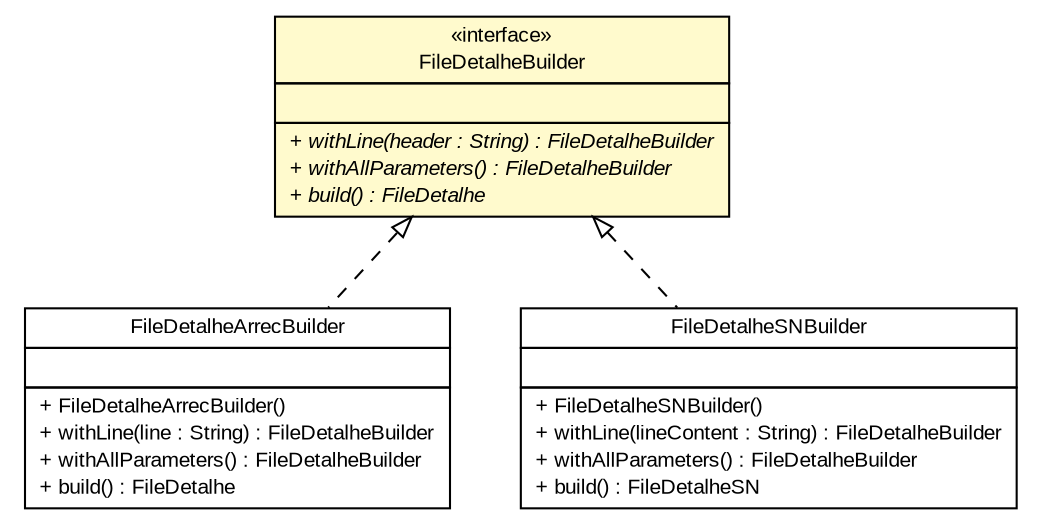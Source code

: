 #!/usr/local/bin/dot
#
# Class diagram 
# Generated by UMLGraph version R5_6 (http://www.umlgraph.org/)
#

digraph G {
	edge [fontname="arial",fontsize=10,labelfontname="arial",labelfontsize=10];
	node [fontname="arial",fontsize=10,shape=plaintext];
	nodesep=0.25;
	ranksep=0.5;
	// br.gov.to.sefaz.arr.processamento.domain.detalhe.arrecadacao.builder.FileDetalheArrecBuilder
	c381044 [label=<<table title="br.gov.to.sefaz.arr.processamento.domain.detalhe.arrecadacao.builder.FileDetalheArrecBuilder" border="0" cellborder="1" cellspacing="0" cellpadding="2" port="p" href="./arrecadacao/builder/FileDetalheArrecBuilder.html">
		<tr><td><table border="0" cellspacing="0" cellpadding="1">
<tr><td align="center" balign="center"> FileDetalheArrecBuilder </td></tr>
		</table></td></tr>
		<tr><td><table border="0" cellspacing="0" cellpadding="1">
<tr><td align="left" balign="left">  </td></tr>
		</table></td></tr>
		<tr><td><table border="0" cellspacing="0" cellpadding="1">
<tr><td align="left" balign="left"> + FileDetalheArrecBuilder() </td></tr>
<tr><td align="left" balign="left"> + withLine(line : String) : FileDetalheBuilder </td></tr>
<tr><td align="left" balign="left"> + withAllParameters() : FileDetalheBuilder </td></tr>
<tr><td align="left" balign="left"> + build() : FileDetalhe </td></tr>
		</table></td></tr>
		</table>>, URL="./arrecadacao/builder/FileDetalheArrecBuilder.html", fontname="arial", fontcolor="black", fontsize=10.0];
	// br.gov.to.sefaz.arr.processamento.domain.detalhe.FileDetalheBuilder
	c381049 [label=<<table title="br.gov.to.sefaz.arr.processamento.domain.detalhe.FileDetalheBuilder" border="0" cellborder="1" cellspacing="0" cellpadding="2" port="p" bgcolor="lemonChiffon" href="./FileDetalheBuilder.html">
		<tr><td><table border="0" cellspacing="0" cellpadding="1">
<tr><td align="center" balign="center"> &#171;interface&#187; </td></tr>
<tr><td align="center" balign="center"> FileDetalheBuilder </td></tr>
		</table></td></tr>
		<tr><td><table border="0" cellspacing="0" cellpadding="1">
<tr><td align="left" balign="left">  </td></tr>
		</table></td></tr>
		<tr><td><table border="0" cellspacing="0" cellpadding="1">
<tr><td align="left" balign="left"><font face="arial italic" point-size="10.0"> + withLine(header : String) : FileDetalheBuilder </font></td></tr>
<tr><td align="left" balign="left"><font face="arial italic" point-size="10.0"> + withAllParameters() : FileDetalheBuilder </font></td></tr>
<tr><td align="left" balign="left"><font face="arial italic" point-size="10.0"> + build() : FileDetalhe </font></td></tr>
		</table></td></tr>
		</table>>, URL="./FileDetalheBuilder.html", fontname="arial", fontcolor="black", fontsize=10.0];
	// br.gov.to.sefaz.arr.processamento.domain.detalhe.simplesnacional.builder.FileDetalheSNBuilder
	c381051 [label=<<table title="br.gov.to.sefaz.arr.processamento.domain.detalhe.simplesnacional.builder.FileDetalheSNBuilder" border="0" cellborder="1" cellspacing="0" cellpadding="2" port="p" href="./simplesnacional/builder/FileDetalheSNBuilder.html">
		<tr><td><table border="0" cellspacing="0" cellpadding="1">
<tr><td align="center" balign="center"> FileDetalheSNBuilder </td></tr>
		</table></td></tr>
		<tr><td><table border="0" cellspacing="0" cellpadding="1">
<tr><td align="left" balign="left">  </td></tr>
		</table></td></tr>
		<tr><td><table border="0" cellspacing="0" cellpadding="1">
<tr><td align="left" balign="left"> + FileDetalheSNBuilder() </td></tr>
<tr><td align="left" balign="left"> + withLine(lineContent : String) : FileDetalheBuilder </td></tr>
<tr><td align="left" balign="left"> + withAllParameters() : FileDetalheBuilder </td></tr>
<tr><td align="left" balign="left"> + build() : FileDetalheSN </td></tr>
		</table></td></tr>
		</table>>, URL="./simplesnacional/builder/FileDetalheSNBuilder.html", fontname="arial", fontcolor="black", fontsize=10.0];
	//br.gov.to.sefaz.arr.processamento.domain.detalhe.arrecadacao.builder.FileDetalheArrecBuilder implements br.gov.to.sefaz.arr.processamento.domain.detalhe.FileDetalheBuilder
	c381049:p -> c381044:p [dir=back,arrowtail=empty,style=dashed];
	//br.gov.to.sefaz.arr.processamento.domain.detalhe.simplesnacional.builder.FileDetalheSNBuilder implements br.gov.to.sefaz.arr.processamento.domain.detalhe.FileDetalheBuilder
	c381049:p -> c381051:p [dir=back,arrowtail=empty,style=dashed];
}

